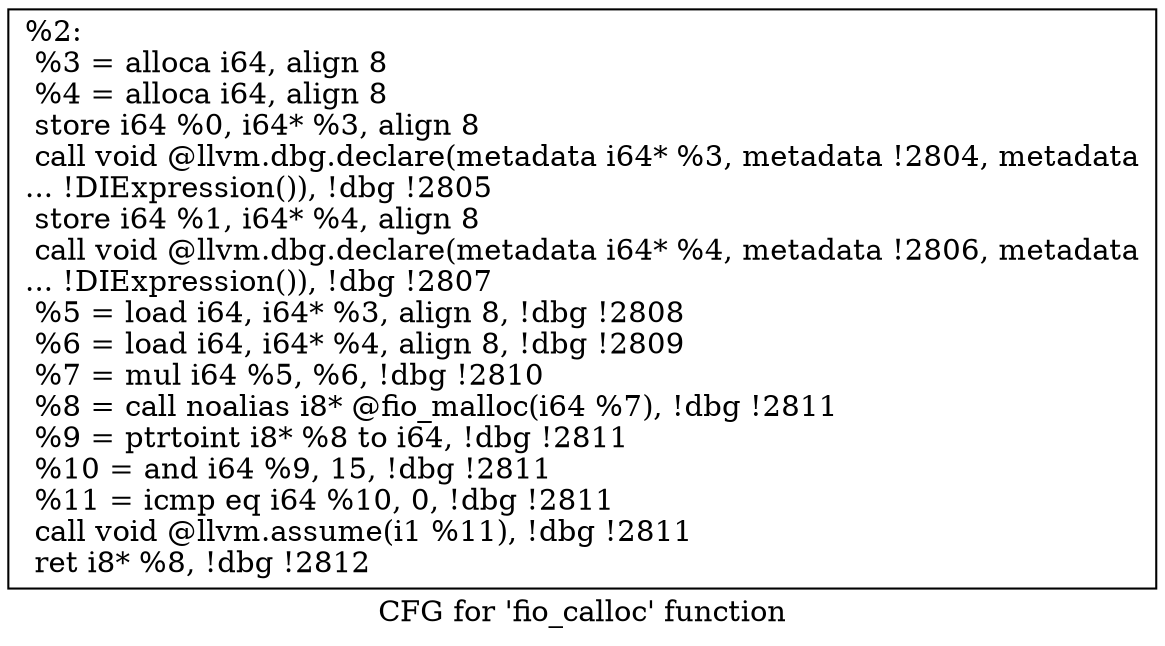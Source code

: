 digraph "CFG for 'fio_calloc' function" {
	label="CFG for 'fio_calloc' function";

	Node0x556851649eb0 [shape=record,label="{%2:\l  %3 = alloca i64, align 8\l  %4 = alloca i64, align 8\l  store i64 %0, i64* %3, align 8\l  call void @llvm.dbg.declare(metadata i64* %3, metadata !2804, metadata\l... !DIExpression()), !dbg !2805\l  store i64 %1, i64* %4, align 8\l  call void @llvm.dbg.declare(metadata i64* %4, metadata !2806, metadata\l... !DIExpression()), !dbg !2807\l  %5 = load i64, i64* %3, align 8, !dbg !2808\l  %6 = load i64, i64* %4, align 8, !dbg !2809\l  %7 = mul i64 %5, %6, !dbg !2810\l  %8 = call noalias i8* @fio_malloc(i64 %7), !dbg !2811\l  %9 = ptrtoint i8* %8 to i64, !dbg !2811\l  %10 = and i64 %9, 15, !dbg !2811\l  %11 = icmp eq i64 %10, 0, !dbg !2811\l  call void @llvm.assume(i1 %11), !dbg !2811\l  ret i8* %8, !dbg !2812\l}"];
}
